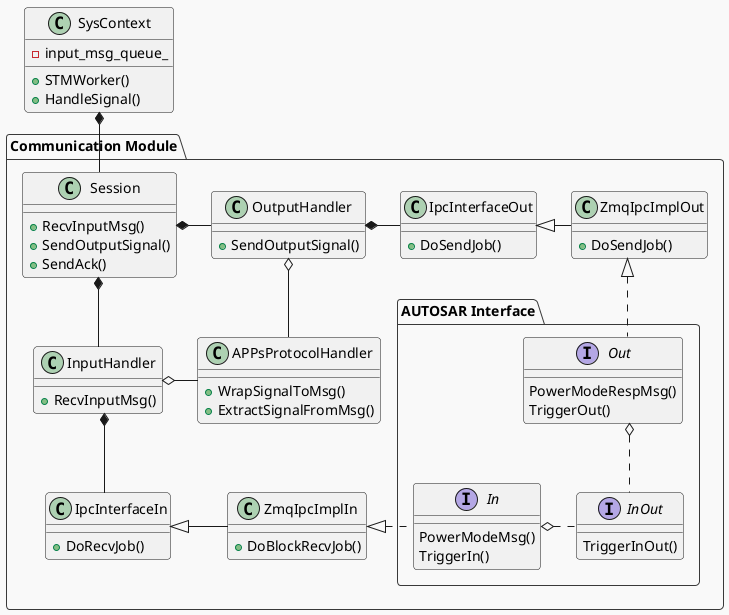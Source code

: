 
@startuml help
!theme mars
skinparam linetype ortho
class SysContext{
    -input_msg_queue_
    +STMWorker()
    +HandleSignal()
}
package "Communication Module" <<Folder>> {

class Session{
    +RecvInputMsg()
    +SendOutputSignal()
    +SendAck()
}

class OutputHandler{
    +SendOutputSignal()
}

class InputHandler{
    +RecvInputMsg()
}

class APPsProtocolHandler{
    +WrapSignalToMsg()
    +ExtractSignalFromMsg()
}

class IpcInterfaceOut{
    +DoSendJob()
}
class IpcInterfaceIn{
    +DoRecvJob()
}

class ZmqIpcImplOut{
    +DoSendJob()
}
class ZmqIpcImplIn{
    +DoBlockRecvJob()
}
package "AUTOSAR Interface"{
interface In{
    PowerModeMsg()
    TriggerIn()
}
interface Out{
    PowerModeRespMsg()
    TriggerOut()
}
interface InOut{
    TriggerInOut()
}
Session -up-* SysContext
OutputHandler -left-* Session
InputHandler -up-* Session
IpcInterfaceOut -left-* OutputHandler
ZmqIpcImplOut -left-|> IpcInterfaceOut
APPsProtocolHandler -up-o OutputHandler
APPsProtocolHandler -left-o InputHandler
IpcInterfaceIn -up-* InputHandler
ZmqIpcImplIn -left-|> IpcInterfaceIn

In .left.|> ZmqIpcImplIn
Out .up.|> ZmqIpcImplOut
InOut .left.o In
InOut .up.o Out


}
}

@enduml